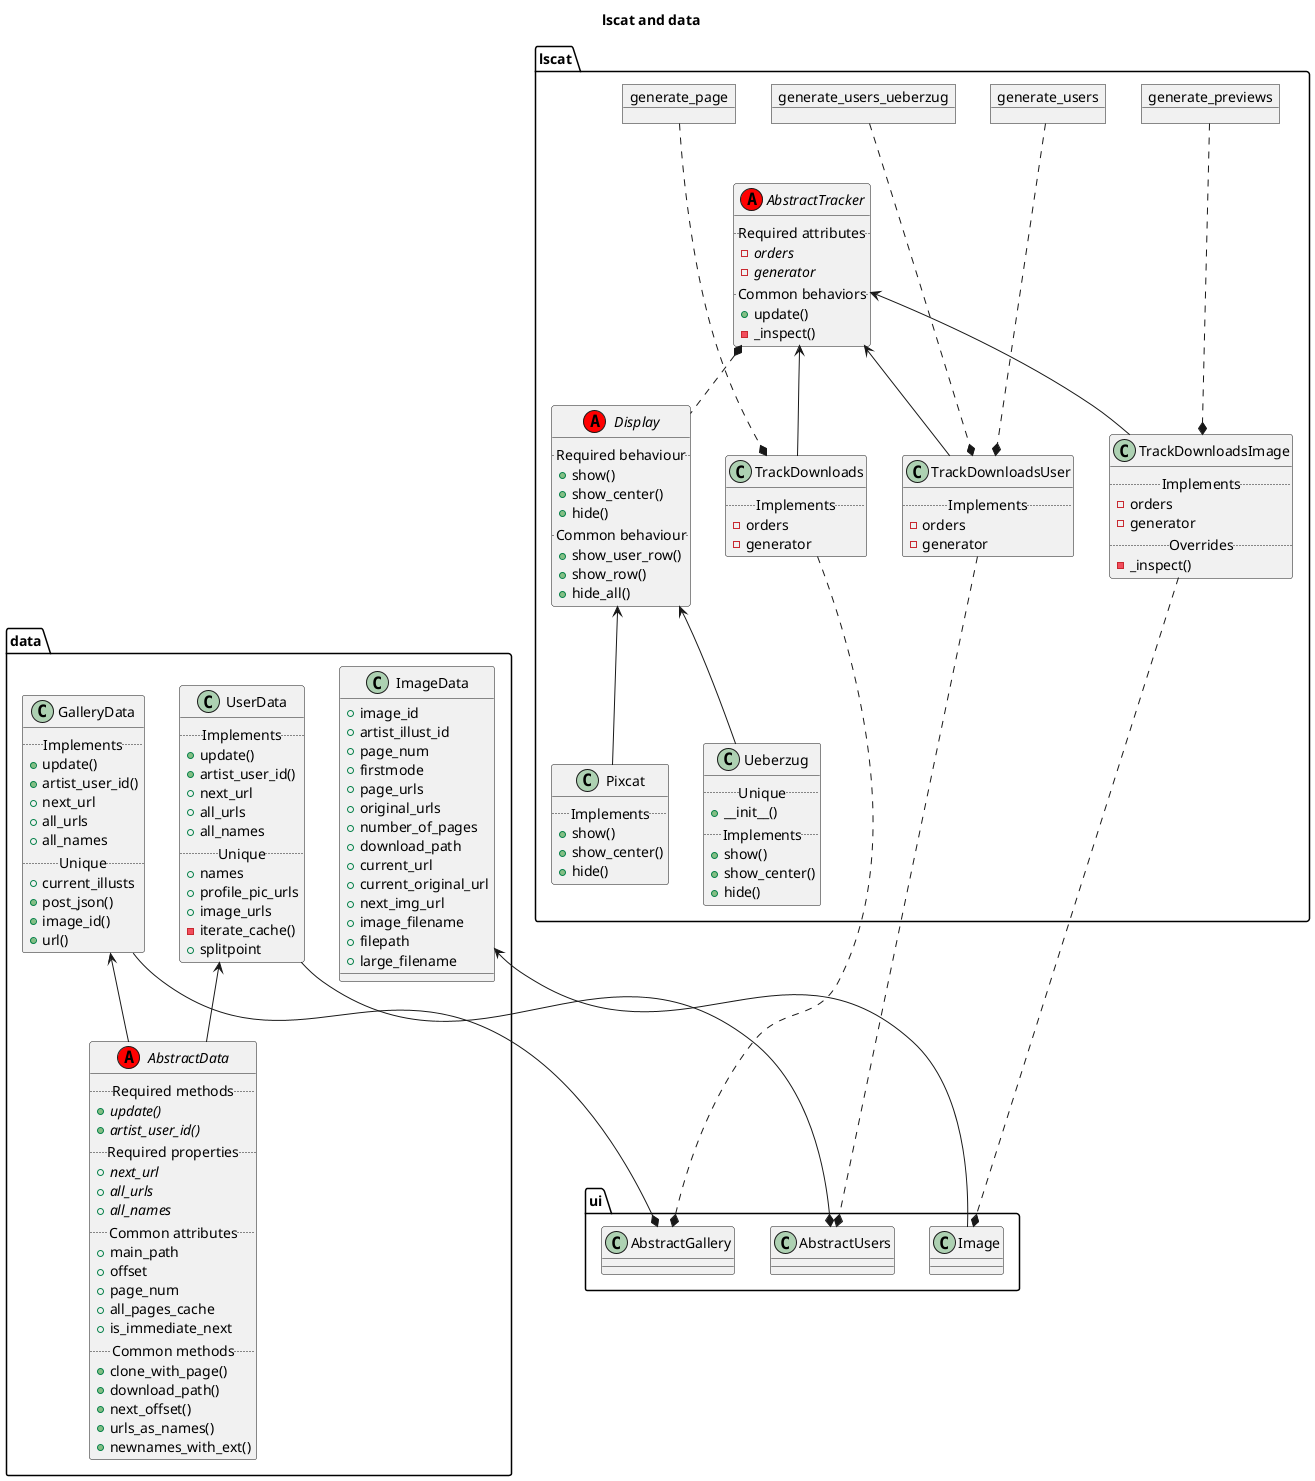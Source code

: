 @startuml

title lscat and data


abstract class lscat.Display <<(A, red)>>{
    ..Required behaviour..
    +show()
    +show_center()
    +hide()
    ..Common behaviour..
    +show_user_row()
    +show_row()
    +hide_all()
}

class lscat.Pixcat {
    ..Implements..
    +show()
    +show_center()
    +hide()
}

class lscat.Ueberzug {
    ..Unique..
    +__init__()
    ..Implements..
    +show()
    +show_center()
    +hide()
}

lscat.Display <-- lscat.Pixcat
lscat.Display <-- lscat.Ueberzug


abstract class lscat.AbstractTracker <<(A, red)>>{
    ..Required attributes..
    - {abstract} orders
    - {abstract} generator
    ..Common behaviors..
    +update()
    -_inspect()
}
class lscat.TrackDownloads {
    ..Implements..
    - orders
    - generator
}
class lscat.TrackDownloadsUser {
    ..Implements..
    - orders
    - generator
}
class lscat.TrackDownloadsImage {
    ..Implements..
    - orders
    - generator
    ..Overrides..
    -_inspect()
}

lscat.AbstractTracker <-- lscat.TrackDownloadsUser
lscat.AbstractTracker <-- lscat.TrackDownloads
lscat.AbstractTracker <-- lscat.TrackDownloadsImage
lscat.AbstractTracker *.. lscat.Display

ui.AbstractUsers *.up.. lscat.TrackDownloadsUser
ui.AbstractGallery *.up.. lscat.TrackDownloads
ui.Image *.up.. lscat.TrackDownloadsImage


package lscat {
    object generate_page
    object generate_users
    object generate_users_ueberzug
    object generate_previews
}

generate_users ...* lscat.TrackDownloadsUser
generate_users_ueberzug ...* lscat.TrackDownloadsUser
generate_page ...* lscat.TrackDownloads
generate_previews ...* lscat.TrackDownloadsImage



abstract class data.AbstractData <<(A, red)>>{
    ..Required methods..
    +{abstract}update()
    +{abstract}artist_user_id()
    ..Required properties..
    +{abstract} next_url
    +{abstract} all_urls
    +{abstract} all_names
    ..Common attributes..
    +main_path
    +offset
    +page_num
    +all_pages_cache
    +is_immediate_next
    ..Common methods..
    +clone_with_page()
    +download_path()
    +next_offset()
    +urls_as_names()
    +newnames_with_ext()
}
class data.GalleryData {
    ..Implements..
    +update()
    +artist_user_id()
    + next_url
    + all_urls
    + all_names
    ..Unique..
    + current_illusts
    +post_json()
    +image_id()
    +url()
}

class data.UserData {
    ..Implements..
    +update()
    +artist_user_id()
    + next_url
    + all_urls
    + all_names
    ..Unique..
    + names
    + profile_pic_urls
    + image_urls
    -iterate_cache()
    + splitpoint
}

class data.ImageData {
    + image_id
    + artist_illust_id
    + page_num
    + firstmode
    + page_urls
    + original_urls
    + number_of_pages
    + download_path
    + current_url
    + current_original_url
    + next_img_url
    + image_filename
    + filepath
    + large_filename
}

data.GalleryData -down-* ui.AbstractGallery
data.ImageData <-up- ui.Image
data.UserData -down-* ui.AbstractUsers

data.GalleryData <-- data.AbstractData
data.UserData <-- data.AbstractData

@enduml
